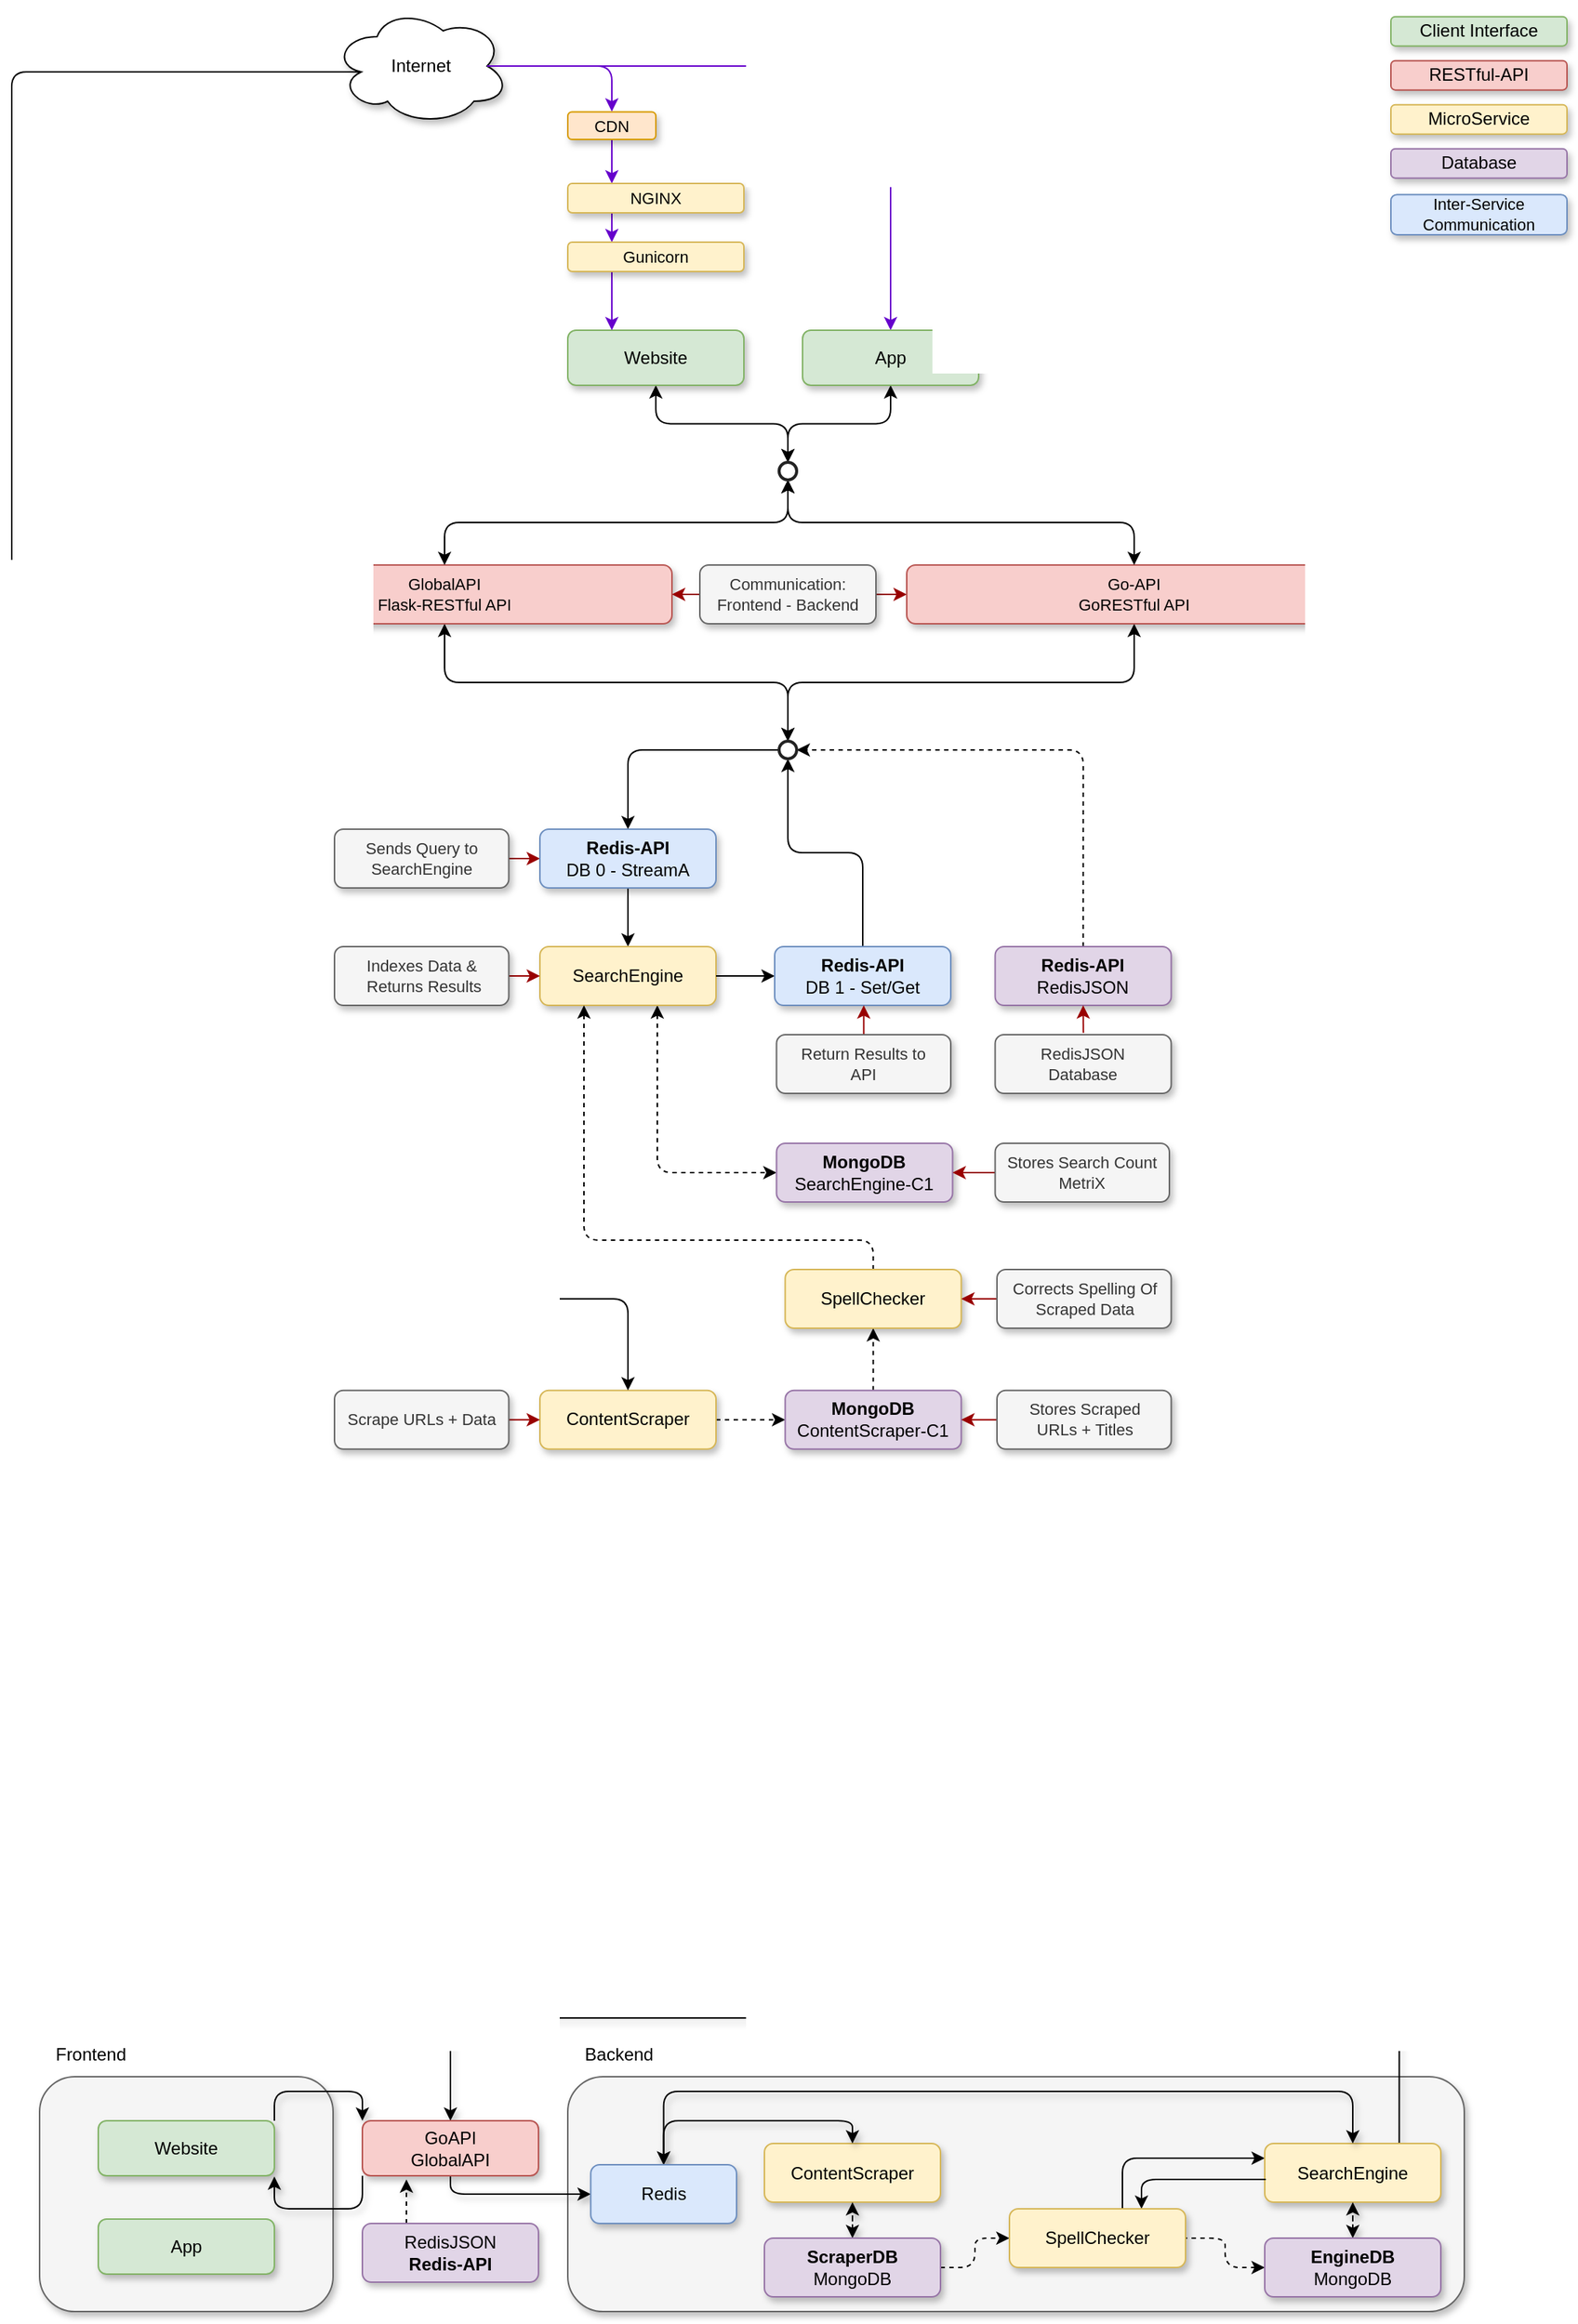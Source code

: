 <mxfile version="20.3.0" type="device"><diagram id="kswgv5vGLPUccAmc0wil" name="Page-2"><mxGraphModel dx="1649" dy="1084" grid="1" gridSize="10" guides="1" tooltips="1" connect="1" arrows="1" fold="1" page="1" pageScale="1" pageWidth="1169" pageHeight="1654" math="0" shadow="0"><root><mxCell id="JPbJpqFKQyjGQ6tT4zpg-0"/><mxCell id="JPbJpqFKQyjGQ6tT4zpg-1" parent="JPbJpqFKQyjGQ6tT4zpg-0"/><mxCell id="BoxXPExm7eEt3dUJ0fdD-17" style="edgeStyle=elbowEdgeStyle;rounded=1;orthogonalLoop=1;jettySize=auto;elbow=vertical;html=1;exitX=0.5;exitY=0;exitDx=0;exitDy=0;entryX=0.875;entryY=0.5;entryDx=0;entryDy=0;startArrow=classic;startFill=1;endArrow=none;endFill=0;fontSize=11;entryPerimeter=0;strokeColor=#6600CC;" parent="JPbJpqFKQyjGQ6tT4zpg-1" source="JPbJpqFKQyjGQ6tT4zpg-61" target="JPbJpqFKQyjGQ6tT4zpg-48" edge="1"><mxGeometry relative="1" as="geometry"><Array as="points"><mxPoint x="560" y="60"/><mxPoint x="660" y="80"/><mxPoint x="429" y="60"/></Array></mxGeometry></mxCell><mxCell id="5SnJjZGkmrUAWpFCgx6A-24" style="edgeStyle=orthogonalEdgeStyle;rounded=1;orthogonalLoop=1;jettySize=auto;html=1;exitX=0.5;exitY=1;exitDx=0;exitDy=0;strokeColor=#000000;startArrow=classic;startFill=1;endArrow=classic;endFill=1;entryX=0.5;entryY=0;entryDx=0;entryDy=0;entryPerimeter=0;" edge="1" parent="JPbJpqFKQyjGQ6tT4zpg-1" source="JPbJpqFKQyjGQ6tT4zpg-35" target="5SnJjZGkmrUAWpFCgx6A-22"><mxGeometry relative="1" as="geometry"><mxPoint x="610" y="330" as="targetPoint"/></mxGeometry></mxCell><mxCell id="JPbJpqFKQyjGQ6tT4zpg-35" value="&lt;div&gt;Website&lt;/div&gt;" style="whiteSpace=wrap;html=1;fillColor=#d5e8d4;strokeColor=#82b366;shadow=1;rounded=1;" parent="JPbJpqFKQyjGQ6tT4zpg-1" vertex="1"><mxGeometry x="459" y="240" width="120" height="37.5" as="geometry"/></mxCell><mxCell id="5SnJjZGkmrUAWpFCgx6A-28" style="edgeStyle=orthogonalEdgeStyle;rounded=1;orthogonalLoop=1;jettySize=auto;html=1;exitX=0.5;exitY=1;exitDx=0;exitDy=0;entryX=0.5;entryY=0;entryDx=0;entryDy=0;entryPerimeter=0;strokeColor=#000000;startArrow=classic;startFill=1;endArrow=classic;endFill=1;" edge="1" parent="JPbJpqFKQyjGQ6tT4zpg-1" source="JPbJpqFKQyjGQ6tT4zpg-37" target="5SnJjZGkmrUAWpFCgx6A-27"><mxGeometry relative="1" as="geometry"/></mxCell><mxCell id="JPbJpqFKQyjGQ6tT4zpg-37" value="&lt;div style=&quot;font-size: 11px&quot;&gt;GlobalAPI&lt;/div&gt;Flask-RESTful API" style="whiteSpace=wrap;html=1;fillColor=#f8cecc;strokeColor=#b85450;shadow=1;rounded=1;fontSize=11;" parent="JPbJpqFKQyjGQ6tT4zpg-1" vertex="1"><mxGeometry x="220" y="400" width="310" height="40" as="geometry"/></mxCell><mxCell id="JPbJpqFKQyjGQ6tT4zpg-74" value="" style="edgeStyle=orthogonalEdgeStyle;orthogonalLoop=1;jettySize=auto;html=1;startArrow=none;startFill=0;dashed=1;" parent="JPbJpqFKQyjGQ6tT4zpg-1" source="JPbJpqFKQyjGQ6tT4zpg-38" target="JPbJpqFKQyjGQ6tT4zpg-44" edge="1"><mxGeometry relative="1" as="geometry"/></mxCell><mxCell id="JPbJpqFKQyjGQ6tT4zpg-38" value="ContentScraper" style="whiteSpace=wrap;html=1;fillColor=#fff2cc;strokeColor=#d6b656;shadow=1;rounded=1;" parent="JPbJpqFKQyjGQ6tT4zpg-1" vertex="1"><mxGeometry x="440" y="962.37" width="120" height="40" as="geometry"/></mxCell><mxCell id="JPbJpqFKQyjGQ6tT4zpg-67" value="" style="edgeStyle=orthogonalEdgeStyle;orthogonalLoop=1;jettySize=auto;html=1;startArrow=classic;startFill=1;endArrow=none;endFill=0;" parent="JPbJpqFKQyjGQ6tT4zpg-1" source="JPbJpqFKQyjGQ6tT4zpg-40" target="JPbJpqFKQyjGQ6tT4zpg-65" edge="1"><mxGeometry relative="1" as="geometry"/></mxCell><mxCell id="JPbJpqFKQyjGQ6tT4zpg-73" value="" style="edgeStyle=orthogonalEdgeStyle;orthogonalLoop=1;jettySize=auto;html=1;startArrow=classic;startFill=1;dashed=1;entryX=0;entryY=0.5;entryDx=0;entryDy=0;" parent="JPbJpqFKQyjGQ6tT4zpg-1" source="JPbJpqFKQyjGQ6tT4zpg-40" target="JPbJpqFKQyjGQ6tT4zpg-46" edge="1"><mxGeometry relative="1" as="geometry"><Array as="points"><mxPoint x="520" y="814"/></Array></mxGeometry></mxCell><mxCell id="JPbJpqFKQyjGQ6tT4zpg-40" value="SearchEngine" style="whiteSpace=wrap;html=1;fillColor=#fff2cc;strokeColor=#d6b656;shadow=1;rounded=1;" parent="JPbJpqFKQyjGQ6tT4zpg-1" vertex="1"><mxGeometry x="440" y="660" width="120" height="40" as="geometry"/></mxCell><mxCell id="5SnJjZGkmrUAWpFCgx6A-32" style="edgeStyle=orthogonalEdgeStyle;rounded=1;orthogonalLoop=1;jettySize=auto;html=1;exitX=0.5;exitY=0;exitDx=0;exitDy=0;entryX=1;entryY=0.5;entryDx=0;entryDy=0;entryPerimeter=0;strokeColor=#000000;startArrow=none;startFill=0;endArrow=classic;endFill=1;dashed=1;" edge="1" parent="JPbJpqFKQyjGQ6tT4zpg-1" source="JPbJpqFKQyjGQ6tT4zpg-41" target="5SnJjZGkmrUAWpFCgx6A-27"><mxGeometry relative="1" as="geometry"/></mxCell><mxCell id="JPbJpqFKQyjGQ6tT4zpg-41" value="&lt;div&gt;&lt;b&gt;Redis-API&lt;/b&gt;&lt;/div&gt;&lt;div&gt;RedisJSON&lt;/div&gt;" style="whiteSpace=wrap;html=1;strokeColor=#9673a6;shadow=1;fillColor=#e1d5e7;rounded=1;" parent="JPbJpqFKQyjGQ6tT4zpg-1" vertex="1"><mxGeometry x="750.25" y="660" width="120" height="40" as="geometry"/></mxCell><mxCell id="8fLfhAMUkp_Zt4WETEiY-0" style="edgeStyle=orthogonalEdgeStyle;rounded=1;orthogonalLoop=1;jettySize=auto;html=1;startArrow=none;startFill=0;endArrow=classic;endFill=1;dashed=1;exitX=0.5;exitY=0;exitDx=0;exitDy=0;entryX=0.5;entryY=1;entryDx=0;entryDy=0;" parent="JPbJpqFKQyjGQ6tT4zpg-1" source="JPbJpqFKQyjGQ6tT4zpg-44" target="5SnJjZGkmrUAWpFCgx6A-5" edge="1"><mxGeometry relative="1" as="geometry"><Array as="points"><mxPoint x="667" y="950"/><mxPoint x="667" y="950"/></Array><mxPoint x="660" y="850" as="sourcePoint"/><mxPoint x="840" y="940" as="targetPoint"/></mxGeometry></mxCell><mxCell id="JPbJpqFKQyjGQ6tT4zpg-44" value="&lt;div&gt;&lt;div&gt;&lt;span style=&quot;background-color: initial;&quot;&gt;&lt;b&gt;MongoDB&lt;/b&gt;&lt;/span&gt;&lt;br&gt;&lt;/div&gt;&lt;/div&gt;&lt;div&gt;ContentScraper-C1&lt;/div&gt;" style="whiteSpace=wrap;html=1;fillColor=#e1d5e7;strokeColor=#9673a6;shadow=1;rounded=1;" parent="JPbJpqFKQyjGQ6tT4zpg-1" vertex="1"><mxGeometry x="607.16" y="962.37" width="120" height="40" as="geometry"/></mxCell><mxCell id="JPbJpqFKQyjGQ6tT4zpg-46" value="&lt;div&gt;&lt;div&gt;&lt;b&gt;MongoDB&lt;/b&gt;&lt;/div&gt;&lt;/div&gt;&lt;div&gt;SearchEngine-C1&lt;/div&gt;" style="whiteSpace=wrap;html=1;fillColor=#e1d5e7;strokeColor=#9673a6;shadow=1;rounded=1;" parent="JPbJpqFKQyjGQ6tT4zpg-1" vertex="1"><mxGeometry x="601.25" y="794" width="120" height="40" as="geometry"/></mxCell><mxCell id="8YdsgY60vpK4QVjMkfOE-0" style="edgeStyle=orthogonalEdgeStyle;rounded=1;orthogonalLoop=1;jettySize=auto;html=1;exitX=0.16;exitY=0.55;exitDx=0;exitDy=0;exitPerimeter=0;entryX=0.5;entryY=0;entryDx=0;entryDy=0;" parent="JPbJpqFKQyjGQ6tT4zpg-1" source="JPbJpqFKQyjGQ6tT4zpg-48" target="JPbJpqFKQyjGQ6tT4zpg-38" edge="1"><mxGeometry relative="1" as="geometry"><Array as="points"><mxPoint x="80" y="64"/><mxPoint x="80" y="900"/><mxPoint x="500" y="900"/></Array><mxPoint x="280" y="790" as="targetPoint"/></mxGeometry></mxCell><mxCell id="JPbJpqFKQyjGQ6tT4zpg-48" value="Internet" style="ellipse;shape=cloud;whiteSpace=wrap;html=1;shadow=1;rounded=1;" parent="JPbJpqFKQyjGQ6tT4zpg-1" vertex="1"><mxGeometry x="299" y="20.0" width="120" height="80" as="geometry"/></mxCell><mxCell id="BoxXPExm7eEt3dUJ0fdD-0" style="edgeStyle=orthogonalEdgeStyle;rounded=1;orthogonalLoop=1;jettySize=auto;html=1;exitX=1;exitY=0.5;exitDx=0;exitDy=0;entryX=0;entryY=0.5;entryDx=0;entryDy=0;startArrow=none;startFill=0;endArrow=classic;endFill=1;strokeColor=#990000;" parent="JPbJpqFKQyjGQ6tT4zpg-1" source="JPbJpqFKQyjGQ6tT4zpg-54" target="JPbJpqFKQyjGQ6tT4zpg-65" edge="1"><mxGeometry relative="1" as="geometry"/></mxCell><mxCell id="JPbJpqFKQyjGQ6tT4zpg-54" value="&lt;font style=&quot;font-size: 11px&quot;&gt;Sends Query to SearchEngine&lt;/font&gt;" style="whiteSpace=wrap;html=1;fillColor=#f5f5f5;strokeColor=#666666;fontColor=#333333;shadow=1;rounded=1;fontSize=11;" parent="JPbJpqFKQyjGQ6tT4zpg-1" vertex="1"><mxGeometry x="300" y="580" width="118.75" height="40" as="geometry"/></mxCell><mxCell id="BoxXPExm7eEt3dUJ0fdD-4" style="edgeStyle=orthogonalEdgeStyle;rounded=1;orthogonalLoop=1;jettySize=auto;html=1;exitX=0;exitY=0.5;exitDx=0;exitDy=0;startArrow=none;startFill=0;endArrow=classic;endFill=1;strokeColor=#990000;entryX=1;entryY=0.5;entryDx=0;entryDy=0;" parent="JPbJpqFKQyjGQ6tT4zpg-1" edge="1"><mxGeometry relative="1" as="geometry"><mxPoint x="549" y="420" as="sourcePoint"/><mxPoint x="530" y="420" as="targetPoint"/><Array as="points"><mxPoint x="540" y="420"/><mxPoint x="540" y="420"/></Array></mxGeometry></mxCell><mxCell id="5SnJjZGkmrUAWpFCgx6A-3" value="" style="edgeStyle=orthogonalEdgeStyle;rounded=0;orthogonalLoop=1;jettySize=auto;html=1;strokeColor=#990000;" edge="1" parent="JPbJpqFKQyjGQ6tT4zpg-1" source="JPbJpqFKQyjGQ6tT4zpg-56" target="5SnJjZGkmrUAWpFCgx6A-0"><mxGeometry relative="1" as="geometry"/></mxCell><mxCell id="JPbJpqFKQyjGQ6tT4zpg-56" value="&lt;div style=&quot;font-size: 11px;&quot;&gt;&lt;font style=&quot;font-size: 11px;&quot;&gt;Communication: &lt;br style=&quot;font-size: 11px;&quot;&gt;&lt;/font&gt;&lt;/div&gt;&lt;div style=&quot;font-size: 11px;&quot;&gt;&lt;font style=&quot;font-size: 11px;&quot;&gt;Frontend -&lt;/font&gt;&lt;span style=&quot;background-color: initial;&quot;&gt;&amp;nbsp;Backend&lt;/span&gt;&lt;/div&gt;" style="whiteSpace=wrap;html=1;fillColor=#f5f5f5;strokeColor=#666666;fontColor=#333333;shadow=1;rounded=1;fontSize=11;" parent="JPbJpqFKQyjGQ6tT4zpg-1" vertex="1"><mxGeometry x="549" y="400" width="120" height="40" as="geometry"/></mxCell><mxCell id="BoxXPExm7eEt3dUJ0fdD-1" style="edgeStyle=orthogonalEdgeStyle;rounded=1;orthogonalLoop=1;jettySize=auto;html=1;exitX=1;exitY=0.5;exitDx=0;exitDy=0;entryX=0;entryY=0.5;entryDx=0;entryDy=0;startArrow=none;startFill=0;endArrow=classic;endFill=1;strokeColor=#990000;" parent="JPbJpqFKQyjGQ6tT4zpg-1" source="JPbJpqFKQyjGQ6tT4zpg-58" target="JPbJpqFKQyjGQ6tT4zpg-40" edge="1"><mxGeometry relative="1" as="geometry"/></mxCell><mxCell id="JPbJpqFKQyjGQ6tT4zpg-58" value="&lt;div style=&quot;font-size: 11px&quot;&gt;&lt;font style=&quot;font-size: 11px&quot;&gt;Indexes Data &amp;amp;&lt;br style=&quot;font-size: 11px&quot;&gt;&lt;/font&gt;&lt;/div&gt;&lt;div style=&quot;font-size: 11px&quot;&gt;&lt;font style=&quot;font-size: 11px&quot;&gt;&amp;nbsp;Returns Results&lt;/font&gt;&lt;/div&gt;" style="whiteSpace=wrap;html=1;fillColor=#f5f5f5;strokeColor=#666666;fontColor=#333333;shadow=1;rounded=1;fontSize=11;" parent="JPbJpqFKQyjGQ6tT4zpg-1" vertex="1"><mxGeometry x="300" y="660" width="118.75" height="40" as="geometry"/></mxCell><mxCell id="BoxXPExm7eEt3dUJ0fdD-3" style="edgeStyle=orthogonalEdgeStyle;rounded=1;orthogonalLoop=1;jettySize=auto;html=1;exitX=1;exitY=0.5;exitDx=0;exitDy=0;entryX=0;entryY=0.5;entryDx=0;entryDy=0;startArrow=none;startFill=0;endArrow=classic;endFill=1;strokeColor=#990000;" parent="JPbJpqFKQyjGQ6tT4zpg-1" source="JPbJpqFKQyjGQ6tT4zpg-60" target="JPbJpqFKQyjGQ6tT4zpg-38" edge="1"><mxGeometry relative="1" as="geometry"/></mxCell><mxCell id="JPbJpqFKQyjGQ6tT4zpg-60" value="&lt;div style=&quot;font-size: 11px&quot;&gt;&lt;font style=&quot;font-size: 11px&quot;&gt;Scrape URLs + Data&lt;br style=&quot;font-size: 11px&quot;&gt;&lt;/font&gt;&lt;/div&gt;" style="whiteSpace=wrap;html=1;fillColor=#f5f5f5;strokeColor=#666666;fontColor=#333333;shadow=1;rounded=1;fontSize=11;" parent="JPbJpqFKQyjGQ6tT4zpg-1" vertex="1"><mxGeometry x="300" y="962.37" width="118.75" height="40" as="geometry"/></mxCell><mxCell id="5SnJjZGkmrUAWpFCgx6A-23" style="edgeStyle=orthogonalEdgeStyle;rounded=1;orthogonalLoop=1;jettySize=auto;html=1;exitX=0.5;exitY=1;exitDx=0;exitDy=0;entryX=0.5;entryY=0;entryDx=0;entryDy=0;entryPerimeter=0;strokeColor=#000000;startArrow=classic;startFill=1;endArrow=classic;endFill=1;" edge="1" parent="JPbJpqFKQyjGQ6tT4zpg-1" source="JPbJpqFKQyjGQ6tT4zpg-61" target="5SnJjZGkmrUAWpFCgx6A-22"><mxGeometry relative="1" as="geometry"/></mxCell><mxCell id="JPbJpqFKQyjGQ6tT4zpg-61" value="App" style="whiteSpace=wrap;html=1;fillColor=#d5e8d4;strokeColor=#82b366;shadow=1;rounded=1;" parent="JPbJpqFKQyjGQ6tT4zpg-1" vertex="1"><mxGeometry x="619" y="240" width="120" height="37.5" as="geometry"/></mxCell><mxCell id="5SnJjZGkmrUAWpFCgx6A-30" style="edgeStyle=orthogonalEdgeStyle;rounded=1;orthogonalLoop=1;jettySize=auto;html=1;exitX=0.5;exitY=0;exitDx=0;exitDy=0;entryX=0;entryY=0.5;entryDx=0;entryDy=0;entryPerimeter=0;strokeColor=#000000;startArrow=classic;startFill=1;endArrow=none;endFill=0;" edge="1" parent="JPbJpqFKQyjGQ6tT4zpg-1" source="JPbJpqFKQyjGQ6tT4zpg-65" target="5SnJjZGkmrUAWpFCgx6A-27"><mxGeometry relative="1" as="geometry"/></mxCell><mxCell id="JPbJpqFKQyjGQ6tT4zpg-65" value="&lt;div&gt;&lt;b&gt;Redis-API&lt;/b&gt;&lt;/div&gt;&lt;div&gt;DB 0 - StreamA&lt;br&gt;&lt;/div&gt;" style="whiteSpace=wrap;html=1;fillColor=#dae8fc;strokeColor=#6c8ebf;shadow=1;rounded=1;" parent="JPbJpqFKQyjGQ6tT4zpg-1" vertex="1"><mxGeometry x="440" y="580" width="120" height="40" as="geometry"/></mxCell><mxCell id="BoxXPExm7eEt3dUJ0fdD-5" style="edgeStyle=orthogonalEdgeStyle;rounded=1;orthogonalLoop=1;jettySize=auto;html=1;entryX=0.5;entryY=1;entryDx=0;entryDy=0;startArrow=none;startFill=0;endArrow=classic;endFill=1;strokeColor=#990000;exitX=0.501;exitY=-0.03;exitDx=0;exitDy=0;exitPerimeter=0;" parent="JPbJpqFKQyjGQ6tT4zpg-1" source="JPbJpqFKQyjGQ6tT4zpg-77" target="JPbJpqFKQyjGQ6tT4zpg-41" edge="1"><mxGeometry relative="1" as="geometry"><mxPoint x="840.25" y="710" as="sourcePoint"/></mxGeometry></mxCell><mxCell id="JPbJpqFKQyjGQ6tT4zpg-77" value="&lt;div style=&quot;font-size: 11px&quot;&gt;RedisJSON &lt;br&gt;&lt;/div&gt;&lt;div style=&quot;font-size: 11px&quot;&gt;Database&lt;br style=&quot;font-size: 11px&quot;&gt;&lt;/div&gt;" style="whiteSpace=wrap;html=1;fillColor=#f5f5f5;strokeColor=#666666;fontColor=#333333;shadow=1;rounded=1;fontSize=11;" parent="JPbJpqFKQyjGQ6tT4zpg-1" vertex="1"><mxGeometry x="750.25" y="720" width="120" height="40" as="geometry"/></mxCell><mxCell id="BoxXPExm7eEt3dUJ0fdD-2" style="edgeStyle=orthogonalEdgeStyle;rounded=1;orthogonalLoop=1;jettySize=auto;html=1;exitX=1;exitY=0.5;exitDx=0;exitDy=0;entryX=0;entryY=0.5;entryDx=0;entryDy=0;startArrow=none;startFill=0;endArrow=classic;endFill=1;strokeColor=#990000;" parent="JPbJpqFKQyjGQ6tT4zpg-1" edge="1"><mxGeometry relative="1" as="geometry"><mxPoint x="220" y="662.63" as="targetPoint"/></mxGeometry></mxCell><mxCell id="JPbJpqFKQyjGQ6tT4zpg-85" value="" style="edgeStyle=orthogonalEdgeStyle;rounded=0;orthogonalLoop=1;jettySize=auto;html=1;startArrow=classic;startFill=1;endArrow=none;endFill=0;" parent="JPbJpqFKQyjGQ6tT4zpg-1" source="JPbJpqFKQyjGQ6tT4zpg-84" target="JPbJpqFKQyjGQ6tT4zpg-40" edge="1"><mxGeometry relative="1" as="geometry"/></mxCell><mxCell id="5SnJjZGkmrUAWpFCgx6A-31" style="edgeStyle=orthogonalEdgeStyle;rounded=1;orthogonalLoop=1;jettySize=auto;html=1;exitX=0.5;exitY=0;exitDx=0;exitDy=0;entryX=0.5;entryY=1;entryDx=0;entryDy=0;entryPerimeter=0;strokeColor=#000000;startArrow=none;startFill=0;endArrow=classic;endFill=1;" edge="1" parent="JPbJpqFKQyjGQ6tT4zpg-1" source="JPbJpqFKQyjGQ6tT4zpg-84" target="5SnJjZGkmrUAWpFCgx6A-27"><mxGeometry relative="1" as="geometry"><Array as="points"><mxPoint x="660" y="596"/><mxPoint x="609" y="596"/></Array></mxGeometry></mxCell><mxCell id="JPbJpqFKQyjGQ6tT4zpg-84" value="&lt;div&gt;&lt;b&gt;Redis-API&lt;/b&gt;&lt;/div&gt;&lt;div&gt;DB 1 - Set/Get&lt;br&gt;&lt;b&gt;&lt;/b&gt;&lt;/div&gt;" style="whiteSpace=wrap;html=1;fillColor=#dae8fc;strokeColor=#6c8ebf;shadow=1;rounded=1;" parent="JPbJpqFKQyjGQ6tT4zpg-1" vertex="1"><mxGeometry x="600" y="660" width="120" height="40" as="geometry"/></mxCell><mxCell id="BoxXPExm7eEt3dUJ0fdD-14" value="" style="edgeStyle=orthogonalEdgeStyle;rounded=1;orthogonalLoop=1;jettySize=auto;html=1;startArrow=none;startFill=0;endArrow=classic;endFill=1;strokeColor=#990000;fontSize=11;" parent="JPbJpqFKQyjGQ6tT4zpg-1" source="JPbJpqFKQyjGQ6tT4zpg-87" target="JPbJpqFKQyjGQ6tT4zpg-84" edge="1"><mxGeometry relative="1" as="geometry"/></mxCell><mxCell id="JPbJpqFKQyjGQ6tT4zpg-87" value="&lt;div style=&quot;font-size: 11px;&quot;&gt;&lt;font style=&quot;font-size: 11px;&quot;&gt;Return Results to &lt;br style=&quot;font-size: 11px;&quot;&gt;&lt;/font&gt;&lt;/div&gt;&lt;div style=&quot;font-size: 11px;&quot;&gt;&lt;font style=&quot;font-size: 11px;&quot;&gt;API&lt;/font&gt;&lt;/div&gt;" style="whiteSpace=wrap;html=1;fillColor=#f5f5f5;strokeColor=#666666;fontColor=#333333;shadow=1;rounded=1;fontSize=11;" parent="JPbJpqFKQyjGQ6tT4zpg-1" vertex="1"><mxGeometry x="601.25" y="720" width="118.75" height="40" as="geometry"/></mxCell><mxCell id="FQTU0uWUHz_BuX0vgNP8-0" style="edgeStyle=orthogonalEdgeStyle;rounded=0;orthogonalLoop=1;jettySize=auto;html=1;exitX=0.5;exitY=1;exitDx=0;exitDy=0;entryX=0.25;entryY=0;entryDx=0;entryDy=0;strokeColor=#6600CC;" parent="JPbJpqFKQyjGQ6tT4zpg-1" source="BoxXPExm7eEt3dUJ0fdD-16" target="HbOwy2gvbgfEo_EVVxnf-1" edge="1"><mxGeometry relative="1" as="geometry"/></mxCell><mxCell id="BoxXPExm7eEt3dUJ0fdD-16" value="CDN" style="whiteSpace=wrap;html=1;fillColor=#ffe6cc;strokeColor=#d79b00;shadow=1;rounded=1;fontSize=11;" parent="JPbJpqFKQyjGQ6tT4zpg-1" vertex="1"><mxGeometry x="459" y="91.25" width="60" height="18.75" as="geometry"/></mxCell><mxCell id="8YdsgY60vpK4QVjMkfOE-24" value="" style="whiteSpace=wrap;html=1;fillColor=#f5f5f5;strokeColor=#666666;rounded=1;shadow=1;fontColor=#333333;" parent="JPbJpqFKQyjGQ6tT4zpg-1" vertex="1"><mxGeometry x="99" y="1430" width="200" height="160" as="geometry"/></mxCell><mxCell id="8YdsgY60vpK4QVjMkfOE-25" value="" style="whiteSpace=wrap;html=1;fillColor=#f5f5f5;strokeColor=#666666;rounded=1;shadow=1;fontColor=#333333;" parent="JPbJpqFKQyjGQ6tT4zpg-1" vertex="1"><mxGeometry x="459" y="1430" width="611" height="160" as="geometry"/></mxCell><mxCell id="8YdsgY60vpK4QVjMkfOE-26" value="Frontend" style="text;html=1;strokeColor=none;fillColor=none;align=center;verticalAlign=middle;whiteSpace=wrap;rounded=1;shadow=1;" parent="JPbJpqFKQyjGQ6tT4zpg-1" vertex="1"><mxGeometry x="99" y="1405" width="70" height="20" as="geometry"/></mxCell><mxCell id="8YdsgY60vpK4QVjMkfOE-27" value="Backend" style="text;html=1;strokeColor=none;fillColor=none;align=center;verticalAlign=middle;whiteSpace=wrap;rounded=1;shadow=1;" parent="JPbJpqFKQyjGQ6tT4zpg-1" vertex="1"><mxGeometry x="459" y="1405" width="70" height="20" as="geometry"/></mxCell><mxCell id="8YdsgY60vpK4QVjMkfOE-28" value="ContentScraper" style="whiteSpace=wrap;html=1;fillColor=#fff2cc;strokeColor=#d6b656;rounded=1;shadow=1;" parent="JPbJpqFKQyjGQ6tT4zpg-1" vertex="1"><mxGeometry x="593" y="1475.5" width="120" height="40" as="geometry"/></mxCell><mxCell id="8YdsgY60vpK4QVjMkfOE-29" style="edgeStyle=orthogonalEdgeStyle;orthogonalLoop=1;jettySize=auto;html=1;entryX=0.5;entryY=0;entryDx=0;entryDy=0;startArrow=none;startFill=0;endArrow=classic;endFill=1;shadow=1;exitX=0.764;exitY=-0.001;exitDx=0;exitDy=0;exitPerimeter=0;" parent="JPbJpqFKQyjGQ6tT4zpg-1" source="8YdsgY60vpK4QVjMkfOE-30" target="8YdsgY60vpK4QVjMkfOE-40" edge="1"><mxGeometry relative="1" as="geometry"><Array as="points"><mxPoint x="1026" y="1390"/><mxPoint x="379" y="1390"/></Array></mxGeometry></mxCell><mxCell id="5SnJjZGkmrUAWpFCgx6A-20" style="edgeStyle=orthogonalEdgeStyle;rounded=1;orthogonalLoop=1;jettySize=auto;html=1;exitX=0;exitY=0.25;exitDx=0;exitDy=0;strokeColor=#000000;startArrow=classic;startFill=1;endArrow=none;endFill=0;entryX=0.64;entryY=-0.008;entryDx=0;entryDy=0;entryPerimeter=0;" edge="1" parent="JPbJpqFKQyjGQ6tT4zpg-1" source="8YdsgY60vpK4QVjMkfOE-30" target="5SnJjZGkmrUAWpFCgx6A-15"><mxGeometry relative="1" as="geometry"><Array as="points"><mxPoint x="837" y="1486"/><mxPoint x="837" y="1520"/></Array></mxGeometry></mxCell><mxCell id="8YdsgY60vpK4QVjMkfOE-30" value="SearchEngine" style="whiteSpace=wrap;html=1;fillColor=#fff2cc;strokeColor=#d6b656;rounded=1;shadow=1;" parent="JPbJpqFKQyjGQ6tT4zpg-1" vertex="1"><mxGeometry x="934" y="1475.5" width="120" height="40" as="geometry"/></mxCell><mxCell id="8YdsgY60vpK4QVjMkfOE-31" value="" style="edgeStyle=orthogonalEdgeStyle;orthogonalLoop=1;jettySize=auto;html=1;startArrow=classic;startFill=1;endArrow=classic;endFill=1;dashed=1;shadow=1;" parent="JPbJpqFKQyjGQ6tT4zpg-1" source="8YdsgY60vpK4QVjMkfOE-32" target="8YdsgY60vpK4QVjMkfOE-30" edge="1"><mxGeometry relative="1" as="geometry"/></mxCell><mxCell id="5SnJjZGkmrUAWpFCgx6A-19" style="edgeStyle=orthogonalEdgeStyle;rounded=1;orthogonalLoop=1;jettySize=auto;html=1;exitX=0;exitY=0.5;exitDx=0;exitDy=0;dashed=1;strokeColor=#000000;startArrow=classic;startFill=1;endArrow=none;endFill=0;entryX=1;entryY=0.5;entryDx=0;entryDy=0;" edge="1" parent="JPbJpqFKQyjGQ6tT4zpg-1" source="8YdsgY60vpK4QVjMkfOE-32" target="5SnJjZGkmrUAWpFCgx6A-15"><mxGeometry relative="1" as="geometry"><mxPoint x="840" y="1620" as="targetPoint"/></mxGeometry></mxCell><mxCell id="8YdsgY60vpK4QVjMkfOE-32" value="&lt;div&gt;&lt;div&gt;&lt;b&gt;EngineDB&lt;/b&gt;&lt;/div&gt;&lt;/div&gt;&lt;div&gt;MongoDB&lt;br&gt;&lt;/div&gt;" style="whiteSpace=wrap;html=1;fillColor=#e1d5e7;strokeColor=#9673a6;rounded=1;shadow=1;" parent="JPbJpqFKQyjGQ6tT4zpg-1" vertex="1"><mxGeometry x="934" y="1540" width="120" height="40" as="geometry"/></mxCell><mxCell id="8YdsgY60vpK4QVjMkfOE-33" value="" style="edgeStyle=orthogonalEdgeStyle;orthogonalLoop=1;jettySize=auto;html=1;startArrow=classic;startFill=1;endArrow=classic;endFill=1;dashed=1;shadow=1;" parent="JPbJpqFKQyjGQ6tT4zpg-1" source="8YdsgY60vpK4QVjMkfOE-35" target="8YdsgY60vpK4QVjMkfOE-28" edge="1"><mxGeometry relative="1" as="geometry"/></mxCell><mxCell id="5SnJjZGkmrUAWpFCgx6A-16" style="edgeStyle=orthogonalEdgeStyle;rounded=1;orthogonalLoop=1;jettySize=auto;html=1;exitX=1;exitY=0.5;exitDx=0;exitDy=0;entryX=0;entryY=0.5;entryDx=0;entryDy=0;dashed=1;strokeColor=#000000;startArrow=none;startFill=0;endArrow=classic;endFill=1;" edge="1" parent="JPbJpqFKQyjGQ6tT4zpg-1" source="8YdsgY60vpK4QVjMkfOE-35" target="5SnJjZGkmrUAWpFCgx6A-15"><mxGeometry relative="1" as="geometry"/></mxCell><mxCell id="8YdsgY60vpK4QVjMkfOE-35" value="&lt;div&gt;&lt;div&gt;&lt;b&gt;ScraperDB&lt;/b&gt;&lt;br&gt;&lt;/div&gt;&lt;/div&gt;&lt;div&gt;MongoDB&lt;br&gt;&lt;/div&gt;" style="whiteSpace=wrap;html=1;fillColor=#e1d5e7;strokeColor=#9673a6;rounded=1;shadow=1;" parent="JPbJpqFKQyjGQ6tT4zpg-1" vertex="1"><mxGeometry x="593" y="1540" width="120" height="40" as="geometry"/></mxCell><mxCell id="8YdsgY60vpK4QVjMkfOE-36" style="edgeStyle=orthogonalEdgeStyle;orthogonalLoop=1;jettySize=auto;html=1;exitX=1;exitY=0;exitDx=0;exitDy=0;entryX=0;entryY=0;entryDx=0;entryDy=0;startArrow=none;startFill=0;endArrow=classic;endFill=1;shadow=1;" parent="JPbJpqFKQyjGQ6tT4zpg-1" source="8YdsgY60vpK4QVjMkfOE-37" target="8YdsgY60vpK4QVjMkfOE-40" edge="1"><mxGeometry relative="1" as="geometry"><Array as="points"><mxPoint x="259" y="1440"/><mxPoint x="319" y="1440"/></Array></mxGeometry></mxCell><mxCell id="8YdsgY60vpK4QVjMkfOE-37" value="&lt;div&gt;Website&lt;/div&gt;" style="whiteSpace=wrap;html=1;fillColor=#d5e8d4;strokeColor=#82b366;rounded=1;shadow=1;" parent="JPbJpqFKQyjGQ6tT4zpg-1" vertex="1"><mxGeometry x="139" y="1460" width="120" height="37.5" as="geometry"/></mxCell><mxCell id="8YdsgY60vpK4QVjMkfOE-38" style="edgeStyle=orthogonalEdgeStyle;orthogonalLoop=1;jettySize=auto;html=1;exitX=0.5;exitY=1;exitDx=0;exitDy=0;entryX=0;entryY=0.5;entryDx=0;entryDy=0;startArrow=none;startFill=0;endArrow=classic;endFill=1;shadow=1;" parent="JPbJpqFKQyjGQ6tT4zpg-1" source="8YdsgY60vpK4QVjMkfOE-40" target="8YdsgY60vpK4QVjMkfOE-45" edge="1"><mxGeometry relative="1" as="geometry"><Array as="points"><mxPoint x="379" y="1510"/></Array></mxGeometry></mxCell><mxCell id="8YdsgY60vpK4QVjMkfOE-39" style="edgeStyle=orthogonalEdgeStyle;orthogonalLoop=1;jettySize=auto;html=1;exitX=0;exitY=1;exitDx=0;exitDy=0;entryX=0.8;entryY=0.425;entryDx=0;entryDy=0;entryPerimeter=0;startArrow=none;startFill=0;endArrow=classic;endFill=1;shadow=1;" parent="JPbJpqFKQyjGQ6tT4zpg-1" source="8YdsgY60vpK4QVjMkfOE-40" target="8YdsgY60vpK4QVjMkfOE-24" edge="1"><mxGeometry relative="1" as="geometry"><Array as="points"><mxPoint x="319" y="1520"/><mxPoint x="259" y="1520"/></Array></mxGeometry></mxCell><mxCell id="8YdsgY60vpK4QVjMkfOE-40" value="GoAPI&lt;br&gt;GlobalAPI" style="whiteSpace=wrap;html=1;fillColor=#f8cecc;strokeColor=#b85450;rounded=1;shadow=1;" parent="JPbJpqFKQyjGQ6tT4zpg-1" vertex="1"><mxGeometry x="319" y="1460" width="120" height="37.5" as="geometry"/></mxCell><mxCell id="8YdsgY60vpK4QVjMkfOE-41" style="edgeStyle=orthogonalEdgeStyle;orthogonalLoop=1;jettySize=auto;html=1;exitX=0.25;exitY=0;exitDx=0;exitDy=0;startArrow=none;startFill=0;endArrow=classic;endFill=1;dashed=1;shadow=1;" parent="JPbJpqFKQyjGQ6tT4zpg-1" source="8YdsgY60vpK4QVjMkfOE-42" edge="1"><mxGeometry relative="1" as="geometry"><mxPoint x="349" y="1500.0" as="targetPoint"/></mxGeometry></mxCell><mxCell id="8YdsgY60vpK4QVjMkfOE-42" value="&lt;div&gt;RedisJSON&lt;/div&gt;&lt;div&gt;&lt;b&gt;Redis-API&lt;/b&gt;&lt;br&gt;&lt;/div&gt;" style="whiteSpace=wrap;html=1;fillColor=#e1d5e7;strokeColor=#9673a6;rounded=1;shadow=1;" parent="JPbJpqFKQyjGQ6tT4zpg-1" vertex="1"><mxGeometry x="319" y="1530" width="120" height="40" as="geometry"/></mxCell><mxCell id="8YdsgY60vpK4QVjMkfOE-43" style="edgeStyle=orthogonalEdgeStyle;orthogonalLoop=1;jettySize=auto;html=1;exitX=0.5;exitY=0;exitDx=0;exitDy=0;entryX=0.5;entryY=0;entryDx=0;entryDy=0;startArrow=classic;startFill=1;endArrow=classic;endFill=1;shadow=1;" parent="JPbJpqFKQyjGQ6tT4zpg-1" source="8YdsgY60vpK4QVjMkfOE-45" target="8YdsgY60vpK4QVjMkfOE-28" edge="1"><mxGeometry relative="1" as="geometry"><Array as="points"><mxPoint x="524" y="1460"/><mxPoint x="653" y="1460"/></Array></mxGeometry></mxCell><mxCell id="8YdsgY60vpK4QVjMkfOE-44" style="edgeStyle=orthogonalEdgeStyle;orthogonalLoop=1;jettySize=auto;html=1;exitX=0.5;exitY=0;exitDx=0;exitDy=0;entryX=0.5;entryY=0;entryDx=0;entryDy=0;startArrow=classic;startFill=1;endArrow=classic;endFill=1;shadow=1;" parent="JPbJpqFKQyjGQ6tT4zpg-1" source="8YdsgY60vpK4QVjMkfOE-45" target="8YdsgY60vpK4QVjMkfOE-30" edge="1"><mxGeometry relative="1" as="geometry"><Array as="points"><mxPoint x="524" y="1440"/><mxPoint x="994" y="1440"/></Array></mxGeometry></mxCell><mxCell id="8YdsgY60vpK4QVjMkfOE-45" value="&lt;div&gt;Redis&lt;/div&gt;" style="whiteSpace=wrap;html=1;fillColor=#dae8fc;strokeColor=#6c8ebf;rounded=1;shadow=1;" parent="JPbJpqFKQyjGQ6tT4zpg-1" vertex="1"><mxGeometry x="474.63" y="1490" width="99.37" height="40" as="geometry"/></mxCell><mxCell id="8YdsgY60vpK4QVjMkfOE-46" value="App" style="whiteSpace=wrap;html=1;fillColor=#d5e8d4;strokeColor=#82b366;rounded=1;gradientDirection=east;glass=0;shadow=1;" parent="JPbJpqFKQyjGQ6tT4zpg-1" vertex="1"><mxGeometry x="139" y="1527" width="120" height="37.5" as="geometry"/></mxCell><mxCell id="tkLcR-DQKOhnhAvXIopi-15" value="Client Interface" style="whiteSpace=wrap;html=1;fillColor=#d5e8d4;strokeColor=#82b366;shadow=1;rounded=1;verticalAlign=middle;" parent="JPbJpqFKQyjGQ6tT4zpg-1" vertex="1"><mxGeometry x="1020" y="26.32" width="120" height="20" as="geometry"/></mxCell><mxCell id="tkLcR-DQKOhnhAvXIopi-18" value="RESTful-API" style="whiteSpace=wrap;html=1;fillColor=#f8cecc;strokeColor=#b85450;shadow=1;rounded=1;verticalAlign=middle;" parent="JPbJpqFKQyjGQ6tT4zpg-1" vertex="1"><mxGeometry x="1020" y="56.32" width="120" height="20" as="geometry"/></mxCell><mxCell id="tkLcR-DQKOhnhAvXIopi-19" value="MicroService" style="whiteSpace=wrap;html=1;fillColor=#fff2cc;strokeColor=#d6b656;shadow=1;rounded=1;verticalAlign=middle;" parent="JPbJpqFKQyjGQ6tT4zpg-1" vertex="1"><mxGeometry x="1020" y="86.32" width="120" height="20" as="geometry"/></mxCell><mxCell id="tkLcR-DQKOhnhAvXIopi-20" value="Database" style="whiteSpace=wrap;html=1;fillColor=#e1d5e7;strokeColor=#9673a6;shadow=1;rounded=1;verticalAlign=middle;" parent="JPbJpqFKQyjGQ6tT4zpg-1" vertex="1"><mxGeometry x="1020" y="116.32" width="120" height="20" as="geometry"/></mxCell><mxCell id="tkLcR-DQKOhnhAvXIopi-21" value="Inter-Service Communication" style="whiteSpace=wrap;html=1;fillColor=#dae8fc;strokeColor=#6c8ebf;shadow=1;rounded=1;fontSize=11;verticalAlign=middle;" parent="JPbJpqFKQyjGQ6tT4zpg-1" vertex="1"><mxGeometry x="1020" y="147.57" width="120" height="27.37" as="geometry"/></mxCell><mxCell id="FQTU0uWUHz_BuX0vgNP8-3" style="edgeStyle=orthogonalEdgeStyle;rounded=0;orthogonalLoop=1;jettySize=auto;html=1;exitX=0.25;exitY=1;exitDx=0;exitDy=0;entryX=0.25;entryY=0;entryDx=0;entryDy=0;strokeColor=#6600CC;" parent="JPbJpqFKQyjGQ6tT4zpg-1" source="HbOwy2gvbgfEo_EVVxnf-1" target="FQTU0uWUHz_BuX0vgNP8-2" edge="1"><mxGeometry relative="1" as="geometry"/></mxCell><mxCell id="HbOwy2gvbgfEo_EVVxnf-1" value="NGINX" style="whiteSpace=wrap;html=1;fillColor=#fff2cc;strokeColor=#d6b656;shadow=1;rounded=1;fontSize=11;" parent="JPbJpqFKQyjGQ6tT4zpg-1" vertex="1"><mxGeometry x="459" y="140" width="120" height="20" as="geometry"/></mxCell><mxCell id="BoxXPExm7eEt3dUJ0fdD-22" style="edgeStyle=elbowEdgeStyle;rounded=1;orthogonalLoop=1;jettySize=auto;elbow=vertical;html=1;exitX=0.875;exitY=0.5;exitDx=0;exitDy=0;exitPerimeter=0;startArrow=none;startFill=0;endArrow=classic;endFill=1;fontSize=11;strokeColor=#6600CC;" parent="JPbJpqFKQyjGQ6tT4zpg-1" source="JPbJpqFKQyjGQ6tT4zpg-48" edge="1"><mxGeometry relative="1" as="geometry"><Array as="points"><mxPoint x="459" y="60"/></Array><mxPoint x="489" y="91" as="targetPoint"/></mxGeometry></mxCell><mxCell id="FQTU0uWUHz_BuX0vgNP8-5" style="edgeStyle=orthogonalEdgeStyle;rounded=0;orthogonalLoop=1;jettySize=auto;html=1;exitX=0.25;exitY=1;exitDx=0;exitDy=0;entryX=0.25;entryY=0;entryDx=0;entryDy=0;strokeColor=#6600CC;" parent="JPbJpqFKQyjGQ6tT4zpg-1" source="FQTU0uWUHz_BuX0vgNP8-2" target="JPbJpqFKQyjGQ6tT4zpg-35" edge="1"><mxGeometry relative="1" as="geometry"/></mxCell><mxCell id="FQTU0uWUHz_BuX0vgNP8-2" value="Gunicorn" style="whiteSpace=wrap;html=1;fillColor=#fff2cc;strokeColor=#d6b656;shadow=1;rounded=1;fontSize=11;" parent="JPbJpqFKQyjGQ6tT4zpg-1" vertex="1"><mxGeometry x="459" y="180" width="120" height="20" as="geometry"/></mxCell><mxCell id="sSaiDmKMWcSc5jA1Bivo-0" value="" style="shape=image;html=1;verticalAlign=top;verticalLabelPosition=bottom;labelBackgroundColor=#ffffff;imageAspect=0;aspect=fixed;image=https://cdn4.iconfinder.com/data/icons/the-weather-is-nice-today/64/weather_48-128.png" parent="JPbJpqFKQyjGQ6tT4zpg-1" vertex="1"><mxGeometry x="435.32" y="82.64" width="23.68" height="23.68" as="geometry"/></mxCell><mxCell id="sSaiDmKMWcSc5jA1Bivo-6" style="edgeStyle=orthogonalEdgeStyle;rounded=0;orthogonalLoop=1;jettySize=auto;html=1;entryX=1;entryY=0.5;entryDx=0;entryDy=0;strokeColor=#990000;" parent="JPbJpqFKQyjGQ6tT4zpg-1" source="sSaiDmKMWcSc5jA1Bivo-3" target="JPbJpqFKQyjGQ6tT4zpg-44" edge="1"><mxGeometry relative="1" as="geometry"/></mxCell><mxCell id="sSaiDmKMWcSc5jA1Bivo-3" value="&lt;div&gt;Stores Scraped&lt;/div&gt;&lt;div&gt;URLs + Titles&lt;/div&gt;" style="whiteSpace=wrap;html=1;fillColor=#f5f5f5;strokeColor=#666666;fontColor=#333333;shadow=1;rounded=1;fontSize=11;" parent="JPbJpqFKQyjGQ6tT4zpg-1" vertex="1"><mxGeometry x="751.5" y="962.37" width="118.75" height="40" as="geometry"/></mxCell><mxCell id="sSaiDmKMWcSc5jA1Bivo-5" style="edgeStyle=orthogonalEdgeStyle;rounded=0;orthogonalLoop=1;jettySize=auto;html=1;entryX=1;entryY=0.5;entryDx=0;entryDy=0;strokeColor=#990000;" parent="JPbJpqFKQyjGQ6tT4zpg-1" source="sSaiDmKMWcSc5jA1Bivo-4" target="JPbJpqFKQyjGQ6tT4zpg-46" edge="1"><mxGeometry relative="1" as="geometry"/></mxCell><mxCell id="sSaiDmKMWcSc5jA1Bivo-4" value="&lt;div&gt;Stores Search Count&lt;/div&gt;&lt;div&gt;MetriX&lt;br&gt;&lt;/div&gt;" style="whiteSpace=wrap;html=1;fillColor=#f5f5f5;strokeColor=#666666;fontColor=#333333;shadow=1;rounded=1;fontSize=11;" parent="JPbJpqFKQyjGQ6tT4zpg-1" vertex="1"><mxGeometry x="750.25" y="794" width="118.75" height="40" as="geometry"/></mxCell><mxCell id="5SnJjZGkmrUAWpFCgx6A-29" style="edgeStyle=orthogonalEdgeStyle;rounded=1;orthogonalLoop=1;jettySize=auto;html=1;exitX=0.5;exitY=1;exitDx=0;exitDy=0;strokeColor=#000000;startArrow=classic;startFill=1;endArrow=classic;endFill=1;entryX=0.5;entryY=0;entryDx=0;entryDy=0;entryPerimeter=0;" edge="1" parent="JPbJpqFKQyjGQ6tT4zpg-1" source="5SnJjZGkmrUAWpFCgx6A-0" target="5SnJjZGkmrUAWpFCgx6A-27"><mxGeometry relative="1" as="geometry"><mxPoint x="610" y="520" as="targetPoint"/></mxGeometry></mxCell><mxCell id="5SnJjZGkmrUAWpFCgx6A-0" value="&lt;div style=&quot;font-size: 11px&quot;&gt;Go-&lt;span style=&quot;background-color: initial;&quot;&gt;API&lt;/span&gt;&lt;/div&gt;GoRESTful API" style="whiteSpace=wrap;html=1;fillColor=#f8cecc;strokeColor=#b85450;shadow=1;rounded=1;fontSize=11;" vertex="1" parent="JPbJpqFKQyjGQ6tT4zpg-1"><mxGeometry x="690" y="400" width="310" height="40" as="geometry"/></mxCell><mxCell id="5SnJjZGkmrUAWpFCgx6A-14" style="edgeStyle=orthogonalEdgeStyle;rounded=1;orthogonalLoop=1;jettySize=auto;html=1;exitX=0.5;exitY=0;exitDx=0;exitDy=0;strokeColor=#000000;startArrow=none;startFill=0;endArrow=classic;endFill=1;dashed=1;entryX=0.25;entryY=1;entryDx=0;entryDy=0;" edge="1" parent="JPbJpqFKQyjGQ6tT4zpg-1" source="5SnJjZGkmrUAWpFCgx6A-5" target="JPbJpqFKQyjGQ6tT4zpg-40"><mxGeometry relative="1" as="geometry"><mxPoint x="460" y="760" as="targetPoint"/><Array as="points"><mxPoint x="667" y="860"/><mxPoint x="470" y="860"/></Array></mxGeometry></mxCell><mxCell id="5SnJjZGkmrUAWpFCgx6A-5" value="SpellChecker" style="whiteSpace=wrap;html=1;fillColor=#fff2cc;strokeColor=#d6b656;shadow=1;rounded=1;" vertex="1" parent="JPbJpqFKQyjGQ6tT4zpg-1"><mxGeometry x="607.16" y="880" width="120" height="40" as="geometry"/></mxCell><mxCell id="5SnJjZGkmrUAWpFCgx6A-13" style="edgeStyle=orthogonalEdgeStyle;rounded=1;orthogonalLoop=1;jettySize=auto;html=1;exitX=0;exitY=0.5;exitDx=0;exitDy=0;entryX=1;entryY=0.5;entryDx=0;entryDy=0;strokeColor=#990000;startArrow=none;startFill=0;endArrow=classic;endFill=1;" edge="1" parent="JPbJpqFKQyjGQ6tT4zpg-1" source="5SnJjZGkmrUAWpFCgx6A-7" target="5SnJjZGkmrUAWpFCgx6A-5"><mxGeometry relative="1" as="geometry"/></mxCell><mxCell id="5SnJjZGkmrUAWpFCgx6A-7" value="&lt;div style=&quot;font-size: 11px&quot;&gt;Corrects Spelling Of&lt;/div&gt;&lt;div style=&quot;font-size: 11px&quot;&gt;Scraped Data&lt;/div&gt;" style="whiteSpace=wrap;html=1;fillColor=#f5f5f5;strokeColor=#666666;fontColor=#333333;shadow=1;rounded=1;fontSize=11;" vertex="1" parent="JPbJpqFKQyjGQ6tT4zpg-1"><mxGeometry x="751.5" y="880" width="118.75" height="40" as="geometry"/></mxCell><mxCell id="5SnJjZGkmrUAWpFCgx6A-21" style="edgeStyle=orthogonalEdgeStyle;rounded=1;orthogonalLoop=1;jettySize=auto;html=1;exitX=0.75;exitY=0;exitDx=0;exitDy=0;strokeColor=#000000;startArrow=classic;startFill=1;endArrow=none;endFill=0;entryX=0.006;entryY=0.606;entryDx=0;entryDy=0;entryPerimeter=0;" edge="1" parent="JPbJpqFKQyjGQ6tT4zpg-1" source="5SnJjZGkmrUAWpFCgx6A-15" target="8YdsgY60vpK4QVjMkfOE-30"><mxGeometry relative="1" as="geometry"><Array as="points"><mxPoint x="850" y="1500"/><mxPoint x="935" y="1500"/></Array></mxGeometry></mxCell><mxCell id="5SnJjZGkmrUAWpFCgx6A-15" value="SpellChecker" style="whiteSpace=wrap;html=1;fillColor=#fff2cc;strokeColor=#d6b656;rounded=1;shadow=1;" vertex="1" parent="JPbJpqFKQyjGQ6tT4zpg-1"><mxGeometry x="760" y="1520" width="120" height="40" as="geometry"/></mxCell><mxCell id="5SnJjZGkmrUAWpFCgx6A-25" style="edgeStyle=orthogonalEdgeStyle;rounded=1;orthogonalLoop=1;jettySize=auto;html=1;exitX=0.5;exitY=1;exitDx=0;exitDy=0;exitPerimeter=0;entryX=0.5;entryY=0;entryDx=0;entryDy=0;strokeColor=#000000;startArrow=classic;startFill=1;endArrow=classic;endFill=1;" edge="1" parent="JPbJpqFKQyjGQ6tT4zpg-1" source="5SnJjZGkmrUAWpFCgx6A-22" target="JPbJpqFKQyjGQ6tT4zpg-37"><mxGeometry relative="1" as="geometry"/></mxCell><mxCell id="5SnJjZGkmrUAWpFCgx6A-26" style="edgeStyle=orthogonalEdgeStyle;rounded=1;orthogonalLoop=1;jettySize=auto;html=1;exitX=0.5;exitY=1;exitDx=0;exitDy=0;exitPerimeter=0;entryX=0.5;entryY=0;entryDx=0;entryDy=0;strokeColor=#000000;startArrow=classic;startFill=1;endArrow=classic;endFill=1;" edge="1" parent="JPbJpqFKQyjGQ6tT4zpg-1" source="5SnJjZGkmrUAWpFCgx6A-22" target="5SnJjZGkmrUAWpFCgx6A-0"><mxGeometry relative="1" as="geometry"/></mxCell><mxCell id="5SnJjZGkmrUAWpFCgx6A-22" value="" style="html=1;verticalLabelPosition=bottom;labelBackgroundColor=#ffffff;verticalAlign=top;shadow=0;dashed=0;strokeWidth=2;shape=mxgraph.ios7.misc.circle;strokeColor=#222222;fillColor=none;" vertex="1" parent="JPbJpqFKQyjGQ6tT4zpg-1"><mxGeometry x="603" y="330" width="12" height="12" as="geometry"/></mxCell><mxCell id="5SnJjZGkmrUAWpFCgx6A-27" value="" style="html=1;verticalLabelPosition=bottom;labelBackgroundColor=#ffffff;verticalAlign=top;shadow=0;dashed=0;strokeWidth=2;shape=mxgraph.ios7.misc.circle;strokeColor=#222222;fillColor=none;" vertex="1" parent="JPbJpqFKQyjGQ6tT4zpg-1"><mxGeometry x="603" y="520" width="12" height="12" as="geometry"/></mxCell></root></mxGraphModel></diagram></mxfile>